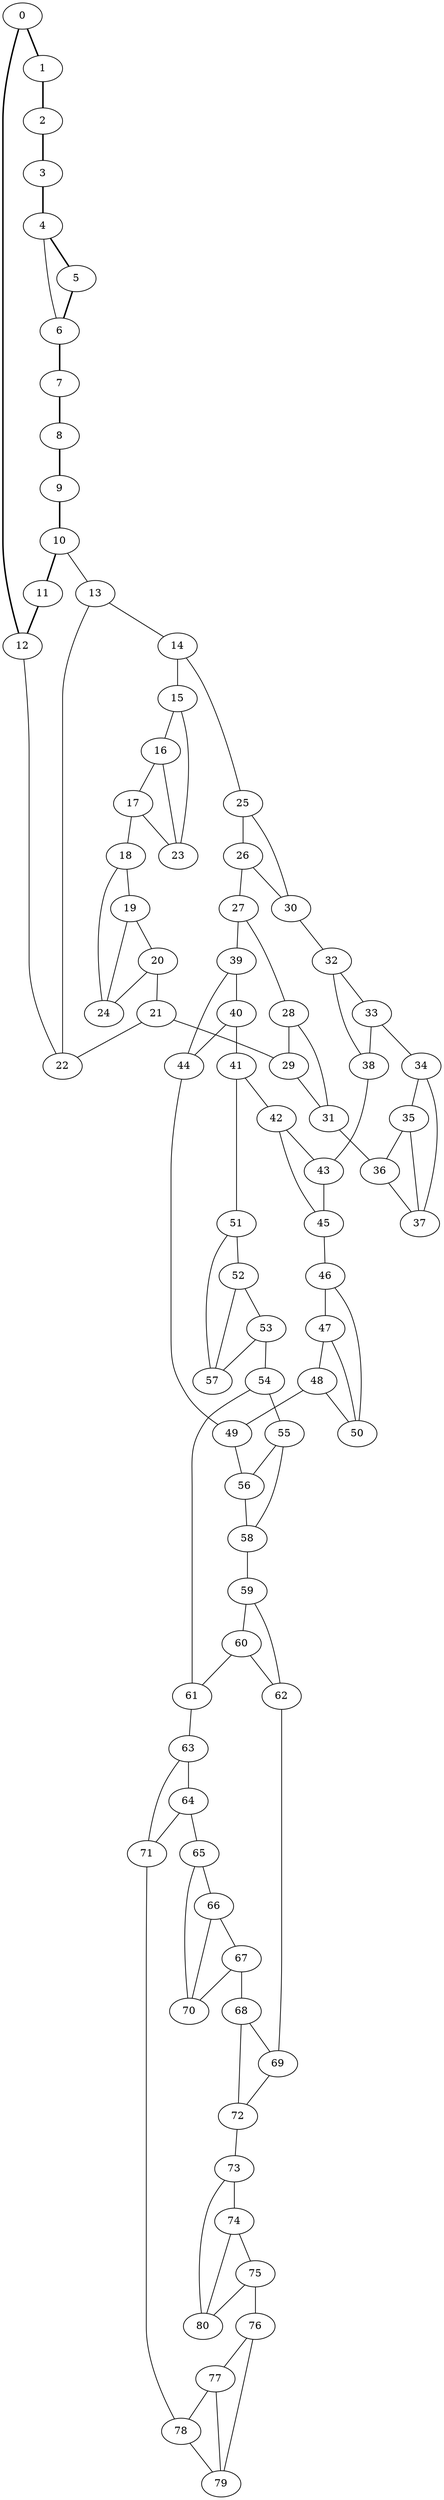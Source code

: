//Inside of this graph isn't 3-connected
graph G {
0 [ pos = " 17.50,0.00!" ];
0 -- 1[style=bold];
0 -- 12[style=bold];
1 [ pos = " 15.50,8.13!" ];
1 -- 2[style=bold];
2 [ pos = " 9.94,14.40!" ];
2 -- 3[style=bold];
3 [ pos = " 2.11,17.37!" ];
3 -- 4[style=bold];
4 [ pos = " -6.21,16.36!" ];
4 -- 5[style=bold];
4 -- 6;
5 [ pos = " -13.10,11.60!" ];
5 -- 6[style=bold];
6 [ pos = " -16.99,4.19!" ];
6 -- 7[style=bold];
7 [ pos = " -16.99,-4.19!" ];
7 -- 8[style=bold];
8 [ pos = " -13.10,-11.60!" ];
8 -- 9[style=bold];
9 [ pos = " -6.21,-16.36!" ];
9 -- 10[style=bold];
10 [ pos = " 2.11,-17.37!" ];
10 -- 11[style=bold];
10 -- 13;
11 [ pos = " 9.94,-14.40!" ];
11 -- 12[style=bold];
12 [ pos = " 15.50,-8.13!" ];
12 -- 22;
13 -- 14;
13 -- 22;
14 -- 15;
14 -- 25;
15 -- 16;
15 -- 23;
16 -- 17;
16 -- 23;
17 -- 18;
17 -- 23;
18 -- 19;
18 -- 24;
19 -- 20;
19 -- 24;
20 -- 21;
20 -- 24;
21 -- 22;
21 -- 29;
25 -- 26;
25 -- 30;
26 -- 27;
26 -- 30;
27 -- 28;
27 -- 39;
28 -- 29;
28 -- 31;
29 -- 31;
30 -- 32;
31 -- 36;
32 -- 33;
32 -- 38;
33 -- 34;
33 -- 38;
34 -- 35;
34 -- 37;
35 -- 36;
35 -- 37;
36 -- 37;
38 -- 43;
39 -- 40;
39 -- 44;
40 -- 41;
40 -- 44;
41 -- 42;
41 -- 51;
42 -- 43;
42 -- 45;
43 -- 45;
44 -- 49;
45 -- 46;
46 -- 47;
46 -- 50;
47 -- 48;
47 -- 50;
48 -- 49;
48 -- 50;
49 -- 56;
51 -- 52;
51 -- 57;
52 -- 53;
52 -- 57;
53 -- 54;
53 -- 57;
54 -- 55;
54 -- 61;
55 -- 56;
55 -- 58;
56 -- 58;
58 -- 59;
59 -- 60;
59 -- 62;
60 -- 61;
60 -- 62;
61 -- 63;
62 -- 69;
63 -- 64;
63 -- 71;
64 -- 65;
64 -- 71;
65 -- 66;
65 -- 70;
66 -- 67;
66 -- 70;
67 -- 68;
67 -- 70;
68 -- 69;
68 -- 72;
69 -- 72;
71 -- 78;
72 -- 73;
73 -- 74;
73 -- 80;
74 -- 75;
74 -- 80;
75 -- 76;
75 -- 80;
76 -- 77;
76 -- 79;
77 -- 78;
77 -- 79;
78 -- 79;
}
